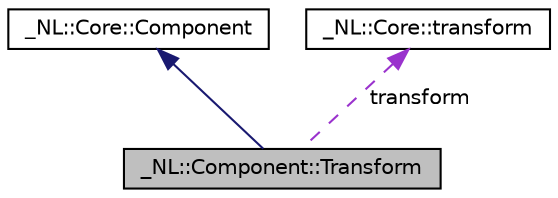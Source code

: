 digraph "_NL::Component::Transform"
{
  edge [fontname="Helvetica",fontsize="10",labelfontname="Helvetica",labelfontsize="10"];
  node [fontname="Helvetica",fontsize="10",shape=record];
  Node2 [label="_NL::Component::Transform",height=0.2,width=0.4,color="black", fillcolor="grey75", style="filled", fontcolor="black"];
  Node3 -> Node2 [dir="back",color="midnightblue",fontsize="10",style="solid",fontname="Helvetica"];
  Node3 [label="_NL::Core::Component",height=0.2,width=0.4,color="black", fillcolor="white", style="filled",URL="$class___n_l_1_1_core_1_1_component.html"];
  Node4 -> Node2 [dir="back",color="darkorchid3",fontsize="10",style="dashed",label=" transform" ,fontname="Helvetica"];
  Node4 [label="_NL::Core::transform",height=0.2,width=0.4,color="black", fillcolor="white", style="filled",URL="$struct___n_l_1_1_core_1_1transform.html"];
}
